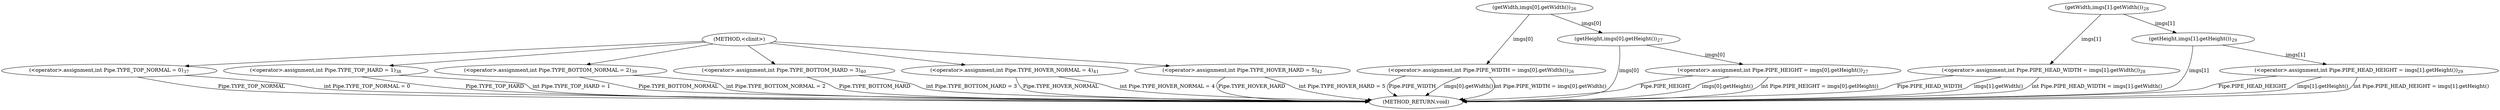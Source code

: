 digraph "&lt;clinit&gt;" {  
"617" [label = <(METHOD,&lt;clinit&gt;)> ]
"690" [label = <(METHOD_RETURN,void)> ]
"619" [label = <(&lt;operator&gt;.assignment,int Pipe.PIPE_WIDTH = imgs[0].getWidth())<SUB>26</SUB>> ]
"629" [label = <(&lt;operator&gt;.assignment,int Pipe.PIPE_HEIGHT = imgs[0].getHeight())<SUB>27</SUB>> ]
"639" [label = <(&lt;operator&gt;.assignment,int Pipe.PIPE_HEAD_WIDTH = imgs[1].getWidth())<SUB>28</SUB>> ]
"649" [label = <(&lt;operator&gt;.assignment,int Pipe.PIPE_HEAD_HEIGHT = imgs[1].getHeight())<SUB>29</SUB>> ]
"659" [label = <(&lt;operator&gt;.assignment,int Pipe.TYPE_TOP_NORMAL = 0)<SUB>37</SUB>> ]
"664" [label = <(&lt;operator&gt;.assignment,int Pipe.TYPE_TOP_HARD = 1)<SUB>38</SUB>> ]
"669" [label = <(&lt;operator&gt;.assignment,int Pipe.TYPE_BOTTOM_NORMAL = 2)<SUB>39</SUB>> ]
"674" [label = <(&lt;operator&gt;.assignment,int Pipe.TYPE_BOTTOM_HARD = 3)<SUB>40</SUB>> ]
"679" [label = <(&lt;operator&gt;.assignment,int Pipe.TYPE_HOVER_NORMAL = 4)<SUB>41</SUB>> ]
"684" [label = <(&lt;operator&gt;.assignment,int Pipe.TYPE_HOVER_HARD = 5)<SUB>42</SUB>> ]
"619" [label = <(&lt;operator&gt;.assignment,int Pipe.PIPE_WIDTH = imgs[0].getWidth())<SUB>26</SUB>> ]
"619" [label = <(&lt;operator&gt;.assignment,int Pipe.PIPE_WIDTH = imgs[0].getWidth())<SUB>26</SUB>> ]
"629" [label = <(&lt;operator&gt;.assignment,int Pipe.PIPE_HEIGHT = imgs[0].getHeight())<SUB>27</SUB>> ]
"629" [label = <(&lt;operator&gt;.assignment,int Pipe.PIPE_HEIGHT = imgs[0].getHeight())<SUB>27</SUB>> ]
"639" [label = <(&lt;operator&gt;.assignment,int Pipe.PIPE_HEAD_WIDTH = imgs[1].getWidth())<SUB>28</SUB>> ]
"639" [label = <(&lt;operator&gt;.assignment,int Pipe.PIPE_HEAD_WIDTH = imgs[1].getWidth())<SUB>28</SUB>> ]
"649" [label = <(&lt;operator&gt;.assignment,int Pipe.PIPE_HEAD_HEIGHT = imgs[1].getHeight())<SUB>29</SUB>> ]
"649" [label = <(&lt;operator&gt;.assignment,int Pipe.PIPE_HEAD_HEIGHT = imgs[1].getHeight())<SUB>29</SUB>> ]
"659" [label = <(&lt;operator&gt;.assignment,int Pipe.TYPE_TOP_NORMAL = 0)<SUB>37</SUB>> ]
"659" [label = <(&lt;operator&gt;.assignment,int Pipe.TYPE_TOP_NORMAL = 0)<SUB>37</SUB>> ]
"664" [label = <(&lt;operator&gt;.assignment,int Pipe.TYPE_TOP_HARD = 1)<SUB>38</SUB>> ]
"664" [label = <(&lt;operator&gt;.assignment,int Pipe.TYPE_TOP_HARD = 1)<SUB>38</SUB>> ]
"669" [label = <(&lt;operator&gt;.assignment,int Pipe.TYPE_BOTTOM_NORMAL = 2)<SUB>39</SUB>> ]
"669" [label = <(&lt;operator&gt;.assignment,int Pipe.TYPE_BOTTOM_NORMAL = 2)<SUB>39</SUB>> ]
"674" [label = <(&lt;operator&gt;.assignment,int Pipe.TYPE_BOTTOM_HARD = 3)<SUB>40</SUB>> ]
"674" [label = <(&lt;operator&gt;.assignment,int Pipe.TYPE_BOTTOM_HARD = 3)<SUB>40</SUB>> ]
"679" [label = <(&lt;operator&gt;.assignment,int Pipe.TYPE_HOVER_NORMAL = 4)<SUB>41</SUB>> ]
"679" [label = <(&lt;operator&gt;.assignment,int Pipe.TYPE_HOVER_NORMAL = 4)<SUB>41</SUB>> ]
"684" [label = <(&lt;operator&gt;.assignment,int Pipe.TYPE_HOVER_HARD = 5)<SUB>42</SUB>> ]
"684" [label = <(&lt;operator&gt;.assignment,int Pipe.TYPE_HOVER_HARD = 5)<SUB>42</SUB>> ]
"623" [label = <(getWidth,imgs[0].getWidth())<SUB>26</SUB>> ]
"633" [label = <(getHeight,imgs[0].getHeight())<SUB>27</SUB>> ]
"643" [label = <(getWidth,imgs[1].getWidth())<SUB>28</SUB>> ]
"653" [label = <(getHeight,imgs[1].getHeight())<SUB>29</SUB>> ]
  "619" -> "690"  [ label = "Pipe.PIPE_WIDTH"] 
  "619" -> "690"  [ label = "imgs[0].getWidth()"] 
  "619" -> "690"  [ label = "int Pipe.PIPE_WIDTH = imgs[0].getWidth()"] 
  "629" -> "690"  [ label = "Pipe.PIPE_HEIGHT"] 
  "633" -> "690"  [ label = "imgs[0]"] 
  "629" -> "690"  [ label = "imgs[0].getHeight()"] 
  "629" -> "690"  [ label = "int Pipe.PIPE_HEIGHT = imgs[0].getHeight()"] 
  "639" -> "690"  [ label = "Pipe.PIPE_HEAD_WIDTH"] 
  "639" -> "690"  [ label = "imgs[1].getWidth()"] 
  "639" -> "690"  [ label = "int Pipe.PIPE_HEAD_WIDTH = imgs[1].getWidth()"] 
  "649" -> "690"  [ label = "Pipe.PIPE_HEAD_HEIGHT"] 
  "653" -> "690"  [ label = "imgs[1]"] 
  "649" -> "690"  [ label = "imgs[1].getHeight()"] 
  "649" -> "690"  [ label = "int Pipe.PIPE_HEAD_HEIGHT = imgs[1].getHeight()"] 
  "659" -> "690"  [ label = "Pipe.TYPE_TOP_NORMAL"] 
  "659" -> "690"  [ label = "int Pipe.TYPE_TOP_NORMAL = 0"] 
  "664" -> "690"  [ label = "Pipe.TYPE_TOP_HARD"] 
  "664" -> "690"  [ label = "int Pipe.TYPE_TOP_HARD = 1"] 
  "669" -> "690"  [ label = "Pipe.TYPE_BOTTOM_NORMAL"] 
  "669" -> "690"  [ label = "int Pipe.TYPE_BOTTOM_NORMAL = 2"] 
  "674" -> "690"  [ label = "Pipe.TYPE_BOTTOM_HARD"] 
  "674" -> "690"  [ label = "int Pipe.TYPE_BOTTOM_HARD = 3"] 
  "679" -> "690"  [ label = "Pipe.TYPE_HOVER_NORMAL"] 
  "679" -> "690"  [ label = "int Pipe.TYPE_HOVER_NORMAL = 4"] 
  "684" -> "690"  [ label = "Pipe.TYPE_HOVER_HARD"] 
  "684" -> "690"  [ label = "int Pipe.TYPE_HOVER_HARD = 5"] 
  "623" -> "619"  [ label = "imgs[0]"] 
  "633" -> "629"  [ label = "imgs[0]"] 
  "643" -> "639"  [ label = "imgs[1]"] 
  "653" -> "649"  [ label = "imgs[1]"] 
  "617" -> "659" 
  "617" -> "664" 
  "617" -> "669" 
  "617" -> "674" 
  "617" -> "679" 
  "617" -> "684" 
  "623" -> "633"  [ label = "imgs[0]"] 
  "643" -> "653"  [ label = "imgs[1]"] 
}
